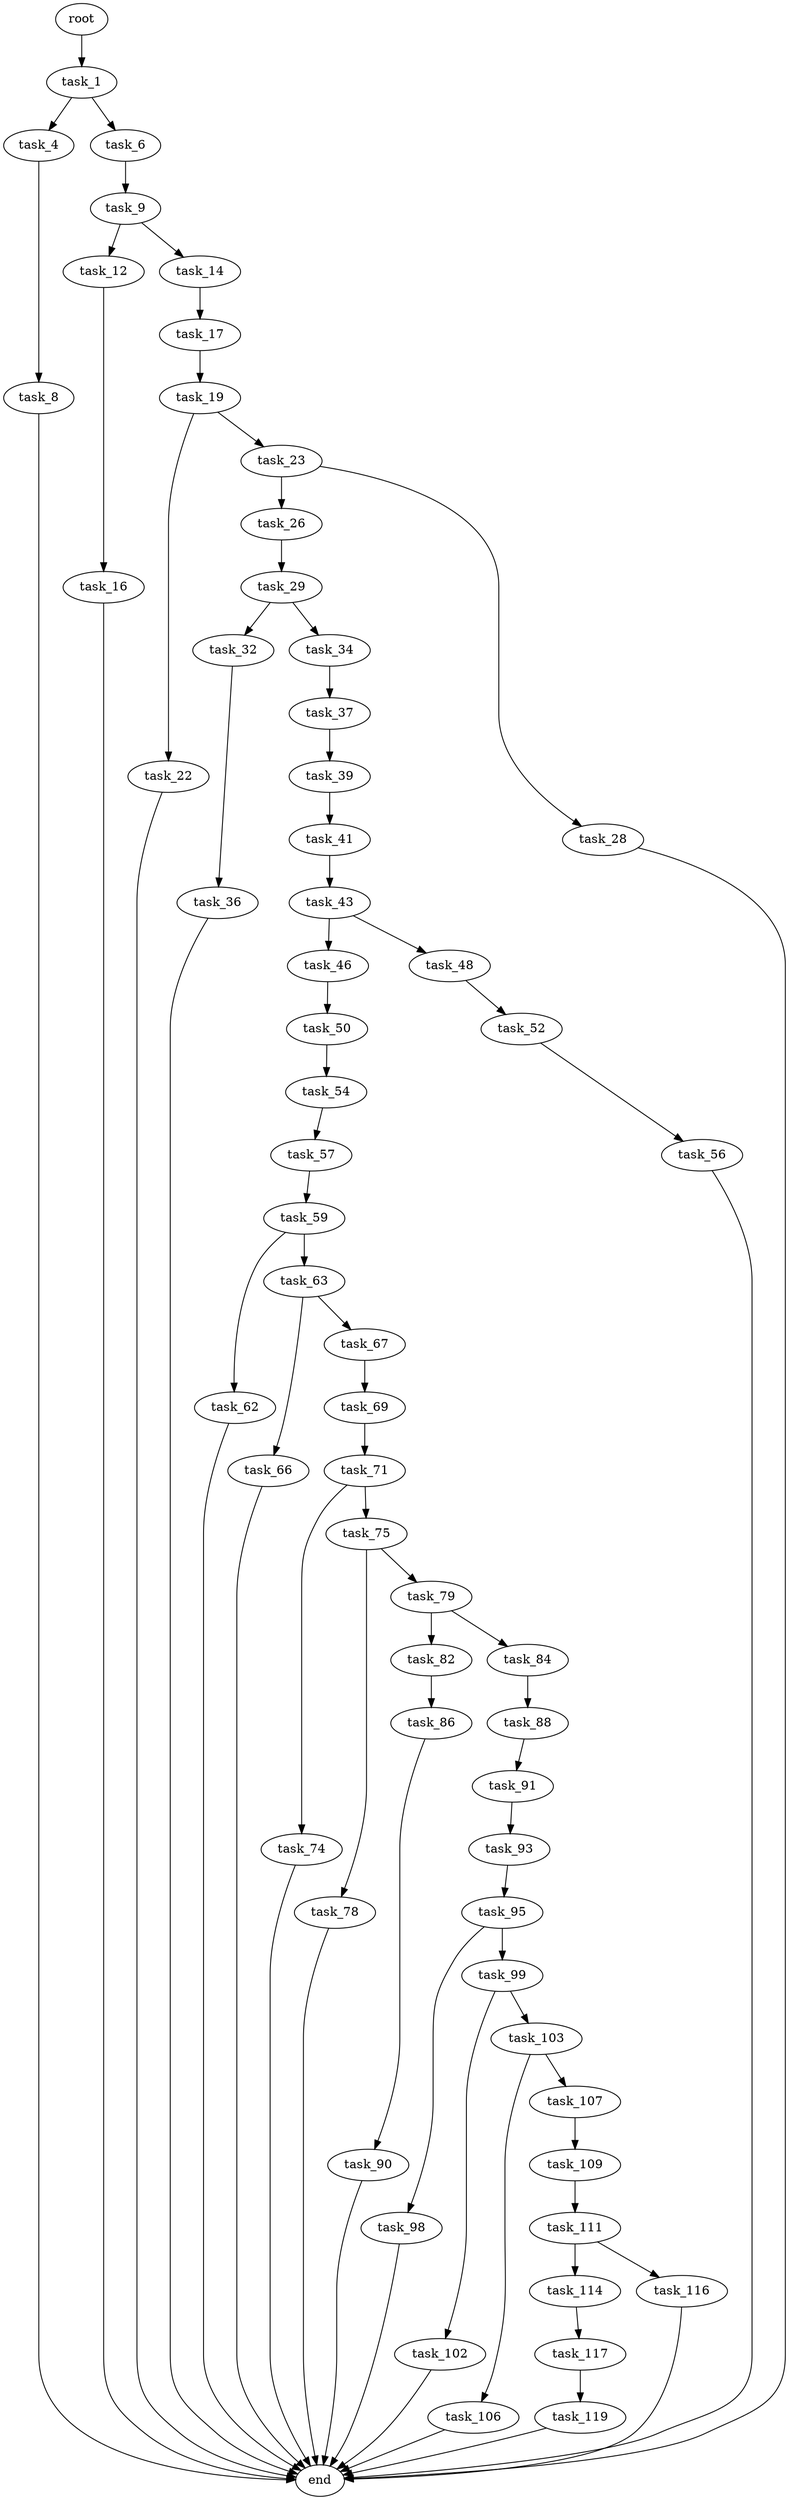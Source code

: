 digraph G {
  root [size="0.000000"];
  task_1 [size="28265478201.000000"];
  task_4 [size="45136200395.000000"];
  task_6 [size="18909468381.000000"];
  task_8 [size="132032138574.000000"];
  task_9 [size="1073741824000.000000"];
  end [size="0.000000"];
  task_12 [size="28991029248.000000"];
  task_14 [size="1836781883.000000"];
  task_16 [size="10968462330.000000"];
  task_17 [size="8589934592.000000"];
  task_19 [size="661897949352.000000"];
  task_22 [size="263635304239.000000"];
  task_23 [size="35432761684.000000"];
  task_26 [size="782757789696.000000"];
  task_28 [size="169001064336.000000"];
  task_29 [size="549755813888.000000"];
  task_32 [size="14848714104.000000"];
  task_34 [size="10260508170.000000"];
  task_36 [size="637980964088.000000"];
  task_37 [size="34339977802.000000"];
  task_39 [size="1190951385.000000"];
  task_41 [size="13173454261.000000"];
  task_43 [size="22943473212.000000"];
  task_46 [size="368293445632.000000"];
  task_48 [size="8589934592.000000"];
  task_50 [size="145125653928.000000"];
  task_52 [size="231928233984.000000"];
  task_54 [size="180420803076.000000"];
  task_56 [size="1296898354045.000000"];
  task_57 [size="86815594298.000000"];
  task_59 [size="22979070981.000000"];
  task_62 [size="342269596960.000000"];
  task_63 [size="4413755316.000000"];
  task_66 [size="26198681212.000000"];
  task_67 [size="782757789696.000000"];
  task_69 [size="102877036214.000000"];
  task_71 [size="9558114168.000000"];
  task_74 [size="993132782075.000000"];
  task_75 [size="307839094456.000000"];
  task_78 [size="1073741824000.000000"];
  task_79 [size="68719476736.000000"];
  task_82 [size="188813040907.000000"];
  task_84 [size="851810265094.000000"];
  task_86 [size="10011148499.000000"];
  task_88 [size="68719476736.000000"];
  task_90 [size="13869457925.000000"];
  task_91 [size="1034184406245.000000"];
  task_93 [size="782757789696.000000"];
  task_95 [size="17148853783.000000"];
  task_98 [size="549755813888.000000"];
  task_99 [size="44972363087.000000"];
  task_102 [size="33778631409.000000"];
  task_103 [size="325999168.000000"];
  task_106 [size="296283065433.000000"];
  task_107 [size="782757789696.000000"];
  task_109 [size="405963774323.000000"];
  task_111 [size="1073741824000.000000"];
  task_114 [size="33273117448.000000"];
  task_116 [size="6502753363.000000"];
  task_117 [size="231928233984.000000"];
  task_119 [size="340293079930.000000"];

  root -> task_1 [size="1.000000"];
  task_1 -> task_4 [size="679477248.000000"];
  task_1 -> task_6 [size="679477248.000000"];
  task_4 -> task_8 [size="209715200.000000"];
  task_6 -> task_9 [size="838860800.000000"];
  task_8 -> end [size="1.000000"];
  task_9 -> task_12 [size="838860800.000000"];
  task_9 -> task_14 [size="838860800.000000"];
  task_12 -> task_16 [size="75497472.000000"];
  task_14 -> task_17 [size="33554432.000000"];
  task_16 -> end [size="1.000000"];
  task_17 -> task_19 [size="33554432.000000"];
  task_19 -> task_22 [size="679477248.000000"];
  task_19 -> task_23 [size="679477248.000000"];
  task_22 -> end [size="1.000000"];
  task_23 -> task_26 [size="838860800.000000"];
  task_23 -> task_28 [size="838860800.000000"];
  task_26 -> task_29 [size="679477248.000000"];
  task_28 -> end [size="1.000000"];
  task_29 -> task_32 [size="536870912.000000"];
  task_29 -> task_34 [size="536870912.000000"];
  task_32 -> task_36 [size="301989888.000000"];
  task_34 -> task_37 [size="209715200.000000"];
  task_36 -> end [size="1.000000"];
  task_37 -> task_39 [size="536870912.000000"];
  task_39 -> task_41 [size="134217728.000000"];
  task_41 -> task_43 [size="33554432.000000"];
  task_43 -> task_46 [size="33554432.000000"];
  task_43 -> task_48 [size="33554432.000000"];
  task_46 -> task_50 [size="411041792.000000"];
  task_48 -> task_52 [size="33554432.000000"];
  task_50 -> task_54 [size="134217728.000000"];
  task_52 -> task_56 [size="301989888.000000"];
  task_54 -> task_57 [size="134217728.000000"];
  task_56 -> end [size="1.000000"];
  task_57 -> task_59 [size="209715200.000000"];
  task_59 -> task_62 [size="838860800.000000"];
  task_59 -> task_63 [size="838860800.000000"];
  task_62 -> end [size="1.000000"];
  task_63 -> task_66 [size="75497472.000000"];
  task_63 -> task_67 [size="75497472.000000"];
  task_66 -> end [size="1.000000"];
  task_67 -> task_69 [size="679477248.000000"];
  task_69 -> task_71 [size="209715200.000000"];
  task_71 -> task_74 [size="301989888.000000"];
  task_71 -> task_75 [size="301989888.000000"];
  task_74 -> end [size="1.000000"];
  task_75 -> task_78 [size="301989888.000000"];
  task_75 -> task_79 [size="301989888.000000"];
  task_78 -> end [size="1.000000"];
  task_79 -> task_82 [size="134217728.000000"];
  task_79 -> task_84 [size="134217728.000000"];
  task_82 -> task_86 [size="411041792.000000"];
  task_84 -> task_88 [size="838860800.000000"];
  task_86 -> task_90 [size="33554432.000000"];
  task_88 -> task_91 [size="134217728.000000"];
  task_90 -> end [size="1.000000"];
  task_91 -> task_93 [size="838860800.000000"];
  task_93 -> task_95 [size="679477248.000000"];
  task_95 -> task_98 [size="75497472.000000"];
  task_95 -> task_99 [size="75497472.000000"];
  task_98 -> end [size="1.000000"];
  task_99 -> task_102 [size="75497472.000000"];
  task_99 -> task_103 [size="75497472.000000"];
  task_102 -> end [size="1.000000"];
  task_103 -> task_106 [size="33554432.000000"];
  task_103 -> task_107 [size="33554432.000000"];
  task_106 -> end [size="1.000000"];
  task_107 -> task_109 [size="679477248.000000"];
  task_109 -> task_111 [size="301989888.000000"];
  task_111 -> task_114 [size="838860800.000000"];
  task_111 -> task_116 [size="838860800.000000"];
  task_114 -> task_117 [size="536870912.000000"];
  task_116 -> end [size="1.000000"];
  task_117 -> task_119 [size="301989888.000000"];
  task_119 -> end [size="1.000000"];
}
